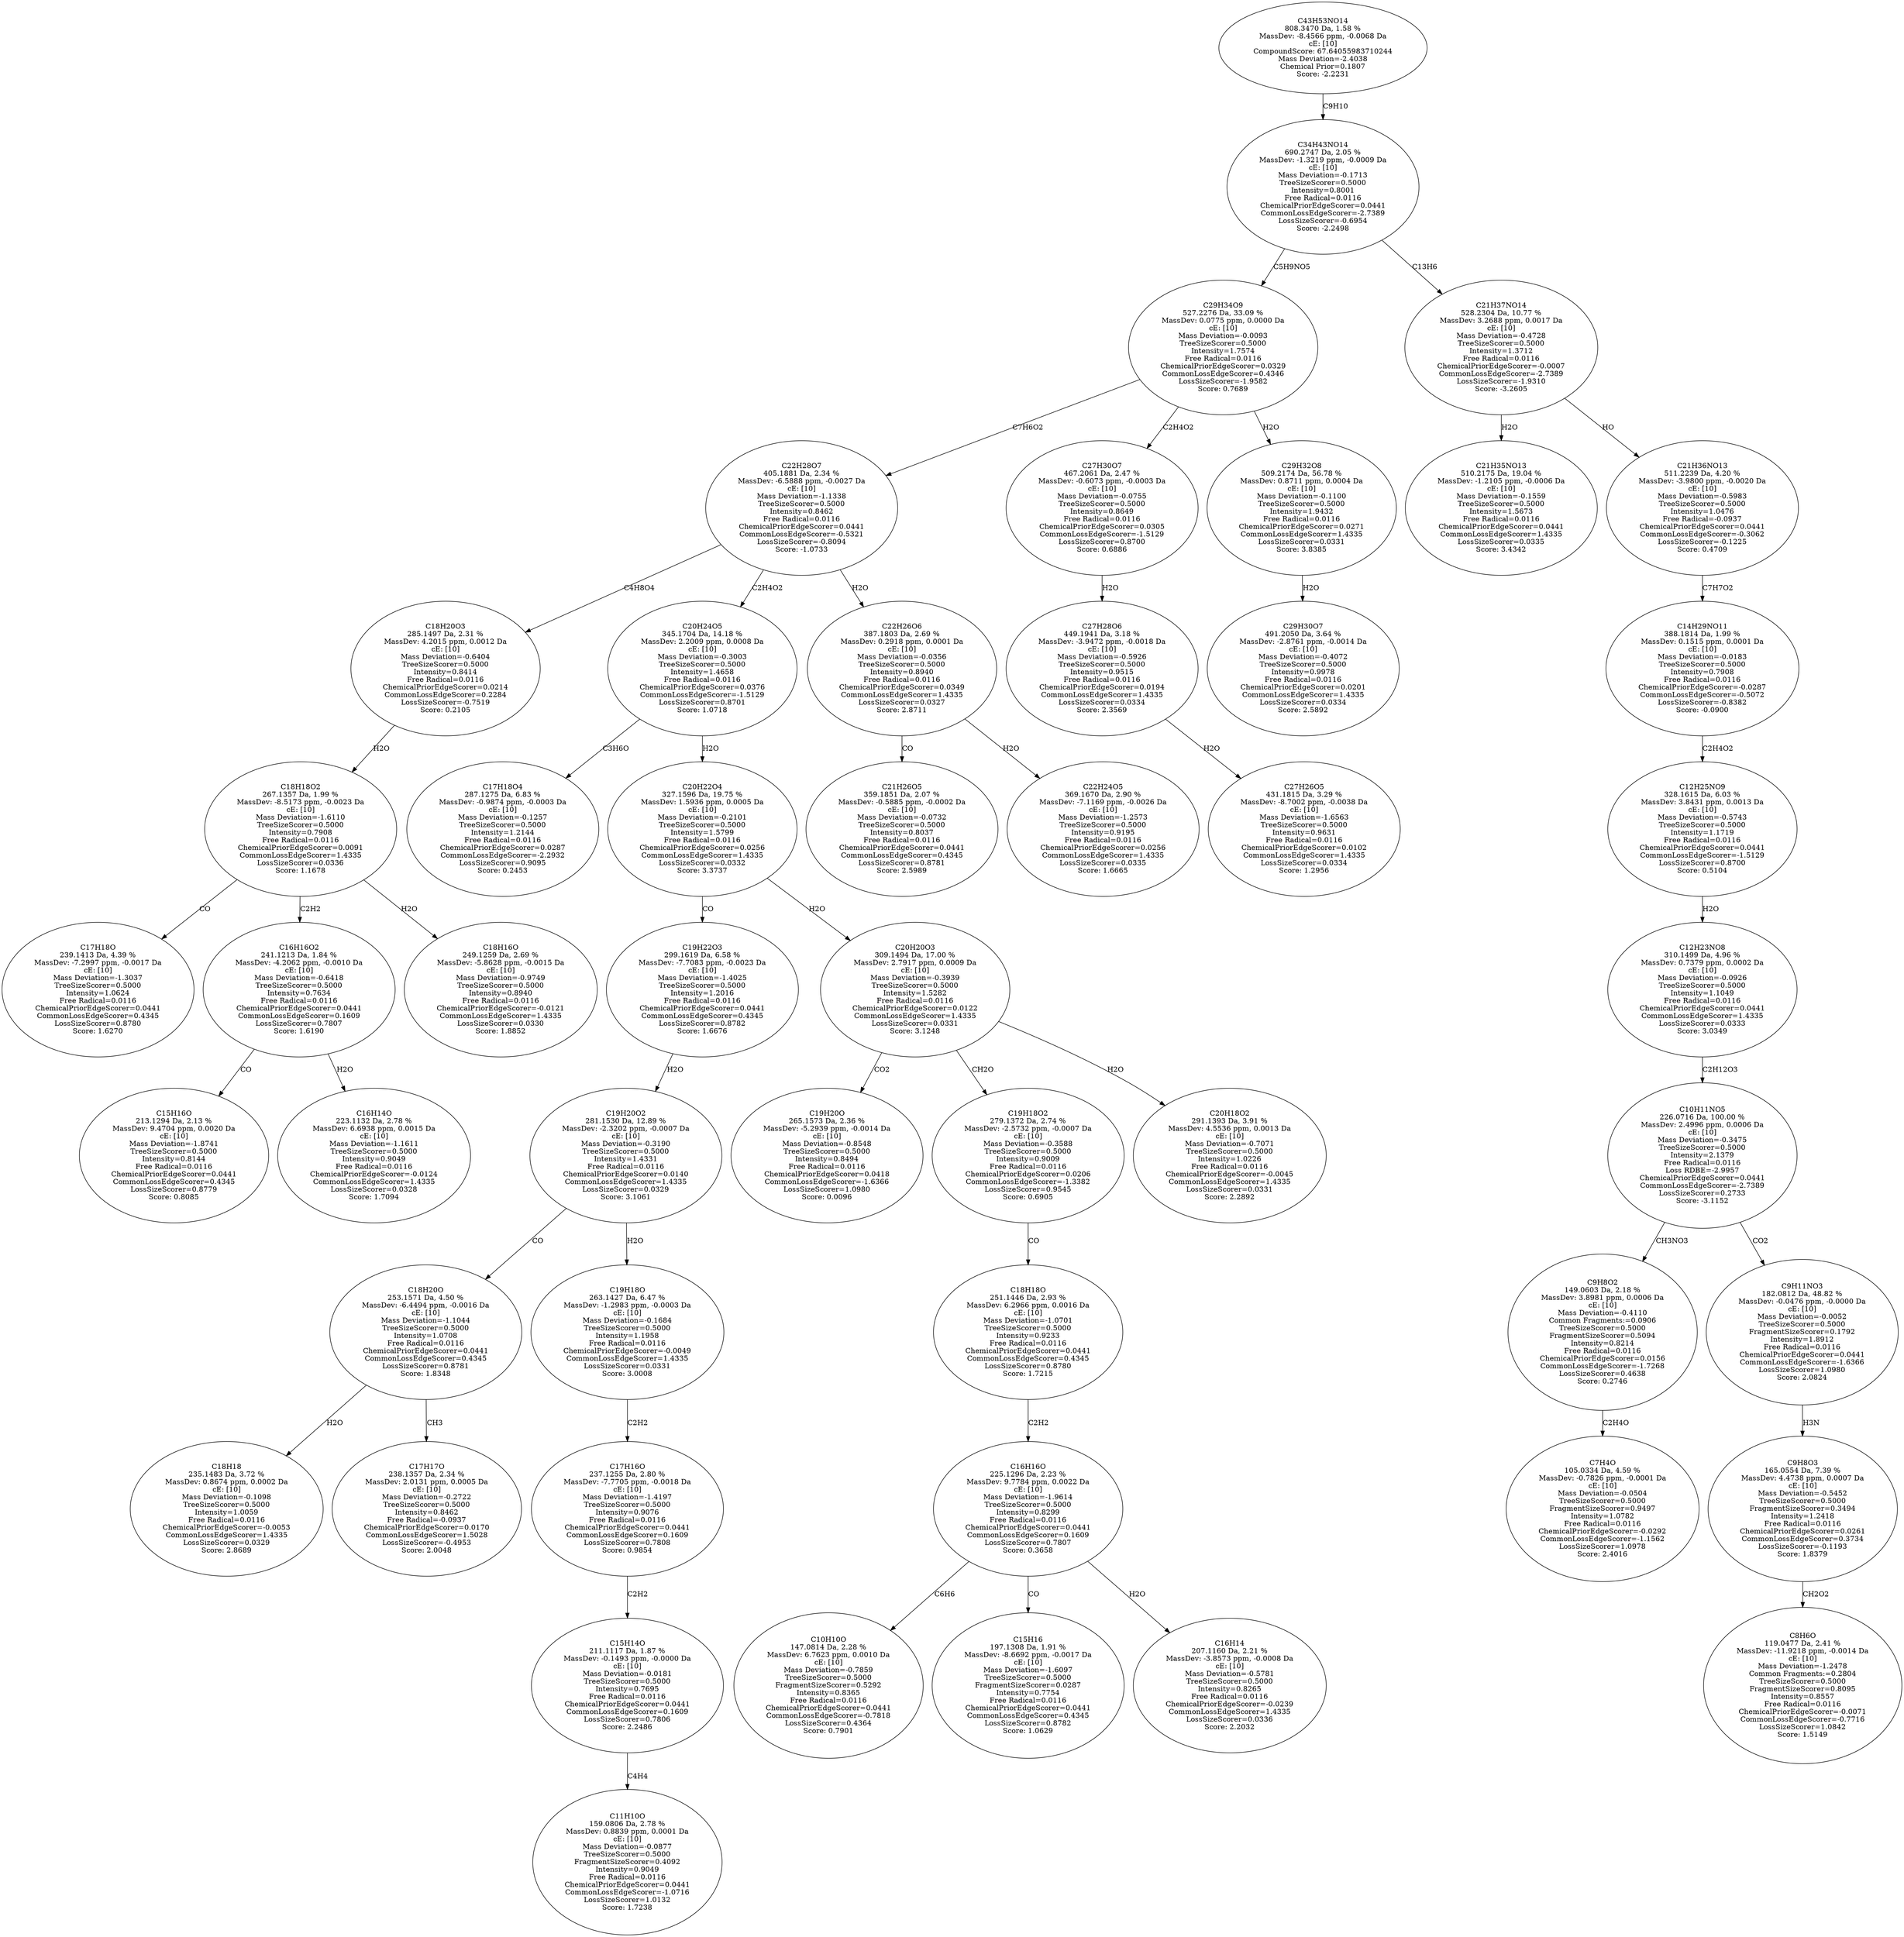 strict digraph {
v1 [label="C17H18O\n239.1413 Da, 4.39 %\nMassDev: -7.2997 ppm, -0.0017 Da\ncE: [10]\nMass Deviation=-1.3037\nTreeSizeScorer=0.5000\nIntensity=1.0624\nFree Radical=0.0116\nChemicalPriorEdgeScorer=0.0441\nCommonLossEdgeScorer=0.4345\nLossSizeScorer=0.8780\nScore: 1.6270"];
v2 [label="C15H16O\n213.1294 Da, 2.13 %\nMassDev: 9.4704 ppm, 0.0020 Da\ncE: [10]\nMass Deviation=-1.8741\nTreeSizeScorer=0.5000\nIntensity=0.8144\nFree Radical=0.0116\nChemicalPriorEdgeScorer=0.0441\nCommonLossEdgeScorer=0.4345\nLossSizeScorer=0.8779\nScore: 0.8085"];
v3 [label="C16H14O\n223.1132 Da, 2.78 %\nMassDev: 6.6938 ppm, 0.0015 Da\ncE: [10]\nMass Deviation=-1.1611\nTreeSizeScorer=0.5000\nIntensity=0.9049\nFree Radical=0.0116\nChemicalPriorEdgeScorer=-0.0124\nCommonLossEdgeScorer=1.4335\nLossSizeScorer=0.0328\nScore: 1.7094"];
v4 [label="C16H16O2\n241.1213 Da, 1.84 %\nMassDev: -4.2062 ppm, -0.0010 Da\ncE: [10]\nMass Deviation=-0.6418\nTreeSizeScorer=0.5000\nIntensity=0.7634\nFree Radical=0.0116\nChemicalPriorEdgeScorer=0.0441\nCommonLossEdgeScorer=0.1609\nLossSizeScorer=0.7807\nScore: 1.6190"];
v5 [label="C18H16O\n249.1259 Da, 2.69 %\nMassDev: -5.8628 ppm, -0.0015 Da\ncE: [10]\nMass Deviation=-0.9749\nTreeSizeScorer=0.5000\nIntensity=0.8940\nFree Radical=0.0116\nChemicalPriorEdgeScorer=-0.0121\nCommonLossEdgeScorer=1.4335\nLossSizeScorer=0.0330\nScore: 1.8852"];
v6 [label="C18H18O2\n267.1357 Da, 1.99 %\nMassDev: -8.5173 ppm, -0.0023 Da\ncE: [10]\nMass Deviation=-1.6110\nTreeSizeScorer=0.5000\nIntensity=0.7908\nFree Radical=0.0116\nChemicalPriorEdgeScorer=0.0091\nCommonLossEdgeScorer=1.4335\nLossSizeScorer=0.0336\nScore: 1.1678"];
v7 [label="C18H20O3\n285.1497 Da, 2.31 %\nMassDev: 4.2015 ppm, 0.0012 Da\ncE: [10]\nMass Deviation=-0.6404\nTreeSizeScorer=0.5000\nIntensity=0.8414\nFree Radical=0.0116\nChemicalPriorEdgeScorer=0.0214\nCommonLossEdgeScorer=0.2284\nLossSizeScorer=-0.7519\nScore: 0.2105"];
v8 [label="C17H18O4\n287.1275 Da, 6.83 %\nMassDev: -0.9874 ppm, -0.0003 Da\ncE: [10]\nMass Deviation=-0.1257\nTreeSizeScorer=0.5000\nIntensity=1.2144\nFree Radical=0.0116\nChemicalPriorEdgeScorer=0.0287\nCommonLossEdgeScorer=-2.2932\nLossSizeScorer=0.9095\nScore: 0.2453"];
v9 [label="C18H18\n235.1483 Da, 3.72 %\nMassDev: 0.8674 ppm, 0.0002 Da\ncE: [10]\nMass Deviation=-0.1098\nTreeSizeScorer=0.5000\nIntensity=1.0059\nFree Radical=0.0116\nChemicalPriorEdgeScorer=-0.0053\nCommonLossEdgeScorer=1.4335\nLossSizeScorer=0.0329\nScore: 2.8689"];
v10 [label="C17H17O\n238.1357 Da, 2.34 %\nMassDev: 2.0131 ppm, 0.0005 Da\ncE: [10]\nMass Deviation=-0.2722\nTreeSizeScorer=0.5000\nIntensity=0.8462\nFree Radical=-0.0937\nChemicalPriorEdgeScorer=0.0170\nCommonLossEdgeScorer=1.5028\nLossSizeScorer=-0.4953\nScore: 2.0048"];
v11 [label="C18H20O\n253.1571 Da, 4.50 %\nMassDev: -6.4494 ppm, -0.0016 Da\ncE: [10]\nMass Deviation=-1.1044\nTreeSizeScorer=0.5000\nIntensity=1.0708\nFree Radical=0.0116\nChemicalPriorEdgeScorer=0.0441\nCommonLossEdgeScorer=0.4345\nLossSizeScorer=0.8781\nScore: 1.8348"];
v12 [label="C11H10O\n159.0806 Da, 2.78 %\nMassDev: 0.8839 ppm, 0.0001 Da\ncE: [10]\nMass Deviation=-0.0877\nTreeSizeScorer=0.5000\nFragmentSizeScorer=0.4092\nIntensity=0.9049\nFree Radical=0.0116\nChemicalPriorEdgeScorer=0.0441\nCommonLossEdgeScorer=-1.0716\nLossSizeScorer=1.0132\nScore: 1.7238"];
v13 [label="C15H14O\n211.1117 Da, 1.87 %\nMassDev: -0.1493 ppm, -0.0000 Da\ncE: [10]\nMass Deviation=-0.0181\nTreeSizeScorer=0.5000\nIntensity=0.7695\nFree Radical=0.0116\nChemicalPriorEdgeScorer=0.0441\nCommonLossEdgeScorer=0.1609\nLossSizeScorer=0.7806\nScore: 2.2486"];
v14 [label="C17H16O\n237.1255 Da, 2.80 %\nMassDev: -7.7705 ppm, -0.0018 Da\ncE: [10]\nMass Deviation=-1.4197\nTreeSizeScorer=0.5000\nIntensity=0.9076\nFree Radical=0.0116\nChemicalPriorEdgeScorer=0.0441\nCommonLossEdgeScorer=0.1609\nLossSizeScorer=0.7808\nScore: 0.9854"];
v15 [label="C19H18O\n263.1427 Da, 6.47 %\nMassDev: -1.2983 ppm, -0.0003 Da\ncE: [10]\nMass Deviation=-0.1684\nTreeSizeScorer=0.5000\nIntensity=1.1958\nFree Radical=0.0116\nChemicalPriorEdgeScorer=-0.0049\nCommonLossEdgeScorer=1.4335\nLossSizeScorer=0.0331\nScore: 3.0008"];
v16 [label="C19H20O2\n281.1530 Da, 12.89 %\nMassDev: -2.3202 ppm, -0.0007 Da\ncE: [10]\nMass Deviation=-0.3190\nTreeSizeScorer=0.5000\nIntensity=1.4331\nFree Radical=0.0116\nChemicalPriorEdgeScorer=0.0140\nCommonLossEdgeScorer=1.4335\nLossSizeScorer=0.0329\nScore: 3.1061"];
v17 [label="C19H22O3\n299.1619 Da, 6.58 %\nMassDev: -7.7083 ppm, -0.0023 Da\ncE: [10]\nMass Deviation=-1.4025\nTreeSizeScorer=0.5000\nIntensity=1.2016\nFree Radical=0.0116\nChemicalPriorEdgeScorer=0.0441\nCommonLossEdgeScorer=0.4345\nLossSizeScorer=0.8782\nScore: 1.6676"];
v18 [label="C19H20O\n265.1573 Da, 2.36 %\nMassDev: -5.2939 ppm, -0.0014 Da\ncE: [10]\nMass Deviation=-0.8548\nTreeSizeScorer=0.5000\nIntensity=0.8494\nFree Radical=0.0116\nChemicalPriorEdgeScorer=0.0418\nCommonLossEdgeScorer=-1.6366\nLossSizeScorer=1.0980\nScore: 0.0096"];
v19 [label="C10H10O\n147.0814 Da, 2.28 %\nMassDev: 6.7623 ppm, 0.0010 Da\ncE: [10]\nMass Deviation=-0.7859\nTreeSizeScorer=0.5000\nFragmentSizeScorer=0.5292\nIntensity=0.8365\nFree Radical=0.0116\nChemicalPriorEdgeScorer=0.0441\nCommonLossEdgeScorer=-0.7818\nLossSizeScorer=0.4364\nScore: 0.7901"];
v20 [label="C15H16\n197.1308 Da, 1.91 %\nMassDev: -8.6692 ppm, -0.0017 Da\ncE: [10]\nMass Deviation=-1.6097\nTreeSizeScorer=0.5000\nFragmentSizeScorer=0.0287\nIntensity=0.7754\nFree Radical=0.0116\nChemicalPriorEdgeScorer=0.0441\nCommonLossEdgeScorer=0.4345\nLossSizeScorer=0.8782\nScore: 1.0629"];
v21 [label="C16H14\n207.1160 Da, 2.21 %\nMassDev: -3.8573 ppm, -0.0008 Da\ncE: [10]\nMass Deviation=-0.5781\nTreeSizeScorer=0.5000\nIntensity=0.8265\nFree Radical=0.0116\nChemicalPriorEdgeScorer=-0.0239\nCommonLossEdgeScorer=1.4335\nLossSizeScorer=0.0336\nScore: 2.2032"];
v22 [label="C16H16O\n225.1296 Da, 2.23 %\nMassDev: 9.7784 ppm, 0.0022 Da\ncE: [10]\nMass Deviation=-1.9614\nTreeSizeScorer=0.5000\nIntensity=0.8299\nFree Radical=0.0116\nChemicalPriorEdgeScorer=0.0441\nCommonLossEdgeScorer=0.1609\nLossSizeScorer=0.7807\nScore: 0.3658"];
v23 [label="C18H18O\n251.1446 Da, 2.93 %\nMassDev: 6.2966 ppm, 0.0016 Da\ncE: [10]\nMass Deviation=-1.0701\nTreeSizeScorer=0.5000\nIntensity=0.9233\nFree Radical=0.0116\nChemicalPriorEdgeScorer=0.0441\nCommonLossEdgeScorer=0.4345\nLossSizeScorer=0.8780\nScore: 1.7215"];
v24 [label="C19H18O2\n279.1372 Da, 2.74 %\nMassDev: -2.5732 ppm, -0.0007 Da\ncE: [10]\nMass Deviation=-0.3588\nTreeSizeScorer=0.5000\nIntensity=0.9009\nFree Radical=0.0116\nChemicalPriorEdgeScorer=0.0206\nCommonLossEdgeScorer=-1.3382\nLossSizeScorer=0.9545\nScore: 0.6905"];
v25 [label="C20H18O2\n291.1393 Da, 3.91 %\nMassDev: 4.5536 ppm, 0.0013 Da\ncE: [10]\nMass Deviation=-0.7071\nTreeSizeScorer=0.5000\nIntensity=1.0226\nFree Radical=0.0116\nChemicalPriorEdgeScorer=-0.0045\nCommonLossEdgeScorer=1.4335\nLossSizeScorer=0.0331\nScore: 2.2892"];
v26 [label="C20H20O3\n309.1494 Da, 17.00 %\nMassDev: 2.7917 ppm, 0.0009 Da\ncE: [10]\nMass Deviation=-0.3939\nTreeSizeScorer=0.5000\nIntensity=1.5282\nFree Radical=0.0116\nChemicalPriorEdgeScorer=0.0122\nCommonLossEdgeScorer=1.4335\nLossSizeScorer=0.0331\nScore: 3.1248"];
v27 [label="C20H22O4\n327.1596 Da, 19.75 %\nMassDev: 1.5936 ppm, 0.0005 Da\ncE: [10]\nMass Deviation=-0.2101\nTreeSizeScorer=0.5000\nIntensity=1.5799\nFree Radical=0.0116\nChemicalPriorEdgeScorer=0.0256\nCommonLossEdgeScorer=1.4335\nLossSizeScorer=0.0332\nScore: 3.3737"];
v28 [label="C20H24O5\n345.1704 Da, 14.18 %\nMassDev: 2.2009 ppm, 0.0008 Da\ncE: [10]\nMass Deviation=-0.3003\nTreeSizeScorer=0.5000\nIntensity=1.4658\nFree Radical=0.0116\nChemicalPriorEdgeScorer=0.0376\nCommonLossEdgeScorer=-1.5129\nLossSizeScorer=0.8701\nScore: 1.0718"];
v29 [label="C21H26O5\n359.1851 Da, 2.07 %\nMassDev: -0.5885 ppm, -0.0002 Da\ncE: [10]\nMass Deviation=-0.0732\nTreeSizeScorer=0.5000\nIntensity=0.8037\nFree Radical=0.0116\nChemicalPriorEdgeScorer=0.0441\nCommonLossEdgeScorer=0.4345\nLossSizeScorer=0.8781\nScore: 2.5989"];
v30 [label="C22H24O5\n369.1670 Da, 2.90 %\nMassDev: -7.1169 ppm, -0.0026 Da\ncE: [10]\nMass Deviation=-1.2573\nTreeSizeScorer=0.5000\nIntensity=0.9195\nFree Radical=0.0116\nChemicalPriorEdgeScorer=0.0256\nCommonLossEdgeScorer=1.4335\nLossSizeScorer=0.0335\nScore: 1.6665"];
v31 [label="C22H26O6\n387.1803 Da, 2.69 %\nMassDev: 0.2918 ppm, 0.0001 Da\ncE: [10]\nMass Deviation=-0.0356\nTreeSizeScorer=0.5000\nIntensity=0.8940\nFree Radical=0.0116\nChemicalPriorEdgeScorer=0.0349\nCommonLossEdgeScorer=1.4335\nLossSizeScorer=0.0327\nScore: 2.8711"];
v32 [label="C22H28O7\n405.1881 Da, 2.34 %\nMassDev: -6.5888 ppm, -0.0027 Da\ncE: [10]\nMass Deviation=-1.1338\nTreeSizeScorer=0.5000\nIntensity=0.8462\nFree Radical=0.0116\nChemicalPriorEdgeScorer=0.0441\nCommonLossEdgeScorer=-0.5321\nLossSizeScorer=-0.8094\nScore: -1.0733"];
v33 [label="C27H26O5\n431.1815 Da, 3.29 %\nMassDev: -8.7002 ppm, -0.0038 Da\ncE: [10]\nMass Deviation=-1.6563\nTreeSizeScorer=0.5000\nIntensity=0.9631\nFree Radical=0.0116\nChemicalPriorEdgeScorer=0.0102\nCommonLossEdgeScorer=1.4335\nLossSizeScorer=0.0334\nScore: 1.2956"];
v34 [label="C27H28O6\n449.1941 Da, 3.18 %\nMassDev: -3.9472 ppm, -0.0018 Da\ncE: [10]\nMass Deviation=-0.5926\nTreeSizeScorer=0.5000\nIntensity=0.9515\nFree Radical=0.0116\nChemicalPriorEdgeScorer=0.0194\nCommonLossEdgeScorer=1.4335\nLossSizeScorer=0.0334\nScore: 2.3569"];
v35 [label="C27H30O7\n467.2061 Da, 2.47 %\nMassDev: -0.6073 ppm, -0.0003 Da\ncE: [10]\nMass Deviation=-0.0755\nTreeSizeScorer=0.5000\nIntensity=0.8649\nFree Radical=0.0116\nChemicalPriorEdgeScorer=0.0305\nCommonLossEdgeScorer=-1.5129\nLossSizeScorer=0.8700\nScore: 0.6886"];
v36 [label="C29H30O7\n491.2050 Da, 3.64 %\nMassDev: -2.8761 ppm, -0.0014 Da\ncE: [10]\nMass Deviation=-0.4072\nTreeSizeScorer=0.5000\nIntensity=0.9978\nFree Radical=0.0116\nChemicalPriorEdgeScorer=0.0201\nCommonLossEdgeScorer=1.4335\nLossSizeScorer=0.0334\nScore: 2.5892"];
v37 [label="C29H32O8\n509.2174 Da, 56.78 %\nMassDev: 0.8711 ppm, 0.0004 Da\ncE: [10]\nMass Deviation=-0.1100\nTreeSizeScorer=0.5000\nIntensity=1.9432\nFree Radical=0.0116\nChemicalPriorEdgeScorer=0.0271\nCommonLossEdgeScorer=1.4335\nLossSizeScorer=0.0331\nScore: 3.8385"];
v38 [label="C29H34O9\n527.2276 Da, 33.09 %\nMassDev: 0.0775 ppm, 0.0000 Da\ncE: [10]\nMass Deviation=-0.0093\nTreeSizeScorer=0.5000\nIntensity=1.7574\nFree Radical=0.0116\nChemicalPriorEdgeScorer=0.0329\nCommonLossEdgeScorer=0.4346\nLossSizeScorer=-1.9582\nScore: 0.7689"];
v39 [label="C21H35NO13\n510.2175 Da, 19.04 %\nMassDev: -1.2105 ppm, -0.0006 Da\ncE: [10]\nMass Deviation=-0.1559\nTreeSizeScorer=0.5000\nIntensity=1.5673\nFree Radical=0.0116\nChemicalPriorEdgeScorer=0.0441\nCommonLossEdgeScorer=1.4335\nLossSizeScorer=0.0335\nScore: 3.4342"];
v40 [label="C7H4O\n105.0334 Da, 4.59 %\nMassDev: -0.7826 ppm, -0.0001 Da\ncE: [10]\nMass Deviation=-0.0504\nTreeSizeScorer=0.5000\nFragmentSizeScorer=0.9497\nIntensity=1.0782\nFree Radical=0.0116\nChemicalPriorEdgeScorer=-0.0292\nCommonLossEdgeScorer=-1.1562\nLossSizeScorer=1.0978\nScore: 2.4016"];
v41 [label="C9H8O2\n149.0603 Da, 2.18 %\nMassDev: 3.8981 ppm, 0.0006 Da\ncE: [10]\nMass Deviation=-0.4110\nCommon Fragments:=0.0906\nTreeSizeScorer=0.5000\nFragmentSizeScorer=0.5094\nIntensity=0.8214\nFree Radical=0.0116\nChemicalPriorEdgeScorer=0.0156\nCommonLossEdgeScorer=-1.7268\nLossSizeScorer=0.4638\nScore: 0.2746"];
v42 [label="C8H6O\n119.0477 Da, 2.41 %\nMassDev: -11.9218 ppm, -0.0014 Da\ncE: [10]\nMass Deviation=-1.2478\nCommon Fragments:=0.2804\nTreeSizeScorer=0.5000\nFragmentSizeScorer=0.8095\nIntensity=0.8557\nFree Radical=0.0116\nChemicalPriorEdgeScorer=-0.0071\nCommonLossEdgeScorer=-0.7716\nLossSizeScorer=1.0842\nScore: 1.5149"];
v43 [label="C9H8O3\n165.0554 Da, 7.39 %\nMassDev: 4.4738 ppm, 0.0007 Da\ncE: [10]\nMass Deviation=-0.5452\nTreeSizeScorer=0.5000\nFragmentSizeScorer=0.3494\nIntensity=1.2418\nFree Radical=0.0116\nChemicalPriorEdgeScorer=0.0261\nCommonLossEdgeScorer=0.3734\nLossSizeScorer=-0.1193\nScore: 1.8379"];
v44 [label="C9H11NO3\n182.0812 Da, 48.82 %\nMassDev: -0.0476 ppm, -0.0000 Da\ncE: [10]\nMass Deviation=-0.0052\nTreeSizeScorer=0.5000\nFragmentSizeScorer=0.1792\nIntensity=1.8912\nFree Radical=0.0116\nChemicalPriorEdgeScorer=0.0441\nCommonLossEdgeScorer=-1.6366\nLossSizeScorer=1.0980\nScore: 2.0824"];
v45 [label="C10H11NO5\n226.0716 Da, 100.00 %\nMassDev: 2.4996 ppm, 0.0006 Da\ncE: [10]\nMass Deviation=-0.3475\nTreeSizeScorer=0.5000\nIntensity=2.1379\nFree Radical=0.0116\nLoss RDBE=-2.9957\nChemicalPriorEdgeScorer=0.0441\nCommonLossEdgeScorer=-2.7389\nLossSizeScorer=0.2733\nScore: -3.1152"];
v46 [label="C12H23NO8\n310.1499 Da, 4.96 %\nMassDev: 0.7379 ppm, 0.0002 Da\ncE: [10]\nMass Deviation=-0.0926\nTreeSizeScorer=0.5000\nIntensity=1.1049\nFree Radical=0.0116\nChemicalPriorEdgeScorer=0.0441\nCommonLossEdgeScorer=1.4335\nLossSizeScorer=0.0333\nScore: 3.0349"];
v47 [label="C12H25NO9\n328.1615 Da, 6.03 %\nMassDev: 3.8431 ppm, 0.0013 Da\ncE: [10]\nMass Deviation=-0.5743\nTreeSizeScorer=0.5000\nIntensity=1.1719\nFree Radical=0.0116\nChemicalPriorEdgeScorer=0.0441\nCommonLossEdgeScorer=-1.5129\nLossSizeScorer=0.8700\nScore: 0.5104"];
v48 [label="C14H29NO11\n388.1814 Da, 1.99 %\nMassDev: 0.1515 ppm, 0.0001 Da\ncE: [10]\nMass Deviation=-0.0183\nTreeSizeScorer=0.5000\nIntensity=0.7908\nFree Radical=0.0116\nChemicalPriorEdgeScorer=-0.0287\nCommonLossEdgeScorer=-0.5072\nLossSizeScorer=-0.8382\nScore: -0.0900"];
v49 [label="C21H36NO13\n511.2239 Da, 4.20 %\nMassDev: -3.9800 ppm, -0.0020 Da\ncE: [10]\nMass Deviation=-0.5983\nTreeSizeScorer=0.5000\nIntensity=1.0476\nFree Radical=-0.0937\nChemicalPriorEdgeScorer=0.0441\nCommonLossEdgeScorer=-0.3062\nLossSizeScorer=-0.1225\nScore: 0.4709"];
v50 [label="C21H37NO14\n528.2304 Da, 10.77 %\nMassDev: 3.2688 ppm, 0.0017 Da\ncE: [10]\nMass Deviation=-0.4728\nTreeSizeScorer=0.5000\nIntensity=1.3712\nFree Radical=0.0116\nChemicalPriorEdgeScorer=-0.0007\nCommonLossEdgeScorer=-2.7389\nLossSizeScorer=-1.9310\nScore: -3.2605"];
v51 [label="C34H43NO14\n690.2747 Da, 2.05 %\nMassDev: -1.3219 ppm, -0.0009 Da\ncE: [10]\nMass Deviation=-0.1713\nTreeSizeScorer=0.5000\nIntensity=0.8001\nFree Radical=0.0116\nChemicalPriorEdgeScorer=0.0441\nCommonLossEdgeScorer=-2.7389\nLossSizeScorer=-0.6954\nScore: -2.2498"];
v52 [label="C43H53NO14\n808.3470 Da, 1.58 %\nMassDev: -8.4566 ppm, -0.0068 Da\ncE: [10]\nCompoundScore: 67.64055983710244\nMass Deviation=-2.4038\nChemical Prior=0.1807\nScore: -2.2231"];
v6 -> v1 [label="CO"];
v4 -> v2 [label="CO"];
v4 -> v3 [label="H2O"];
v6 -> v4 [label="C2H2"];
v6 -> v5 [label="H2O"];
v7 -> v6 [label="H2O"];
v32 -> v7 [label="C4H8O4"];
v28 -> v8 [label="C3H6O"];
v11 -> v9 [label="H2O"];
v11 -> v10 [label="CH3"];
v16 -> v11 [label="CO"];
v13 -> v12 [label="C4H4"];
v14 -> v13 [label="C2H2"];
v15 -> v14 [label="C2H2"];
v16 -> v15 [label="H2O"];
v17 -> v16 [label="H2O"];
v27 -> v17 [label="CO"];
v26 -> v18 [label="CO2"];
v22 -> v19 [label="C6H6"];
v22 -> v20 [label="CO"];
v22 -> v21 [label="H2O"];
v23 -> v22 [label="C2H2"];
v24 -> v23 [label="CO"];
v26 -> v24 [label="CH2O"];
v26 -> v25 [label="H2O"];
v27 -> v26 [label="H2O"];
v28 -> v27 [label="H2O"];
v32 -> v28 [label="C2H4O2"];
v31 -> v29 [label="CO"];
v31 -> v30 [label="H2O"];
v32 -> v31 [label="H2O"];
v38 -> v32 [label="C7H6O2"];
v34 -> v33 [label="H2O"];
v35 -> v34 [label="H2O"];
v38 -> v35 [label="C2H4O2"];
v37 -> v36 [label="H2O"];
v38 -> v37 [label="H2O"];
v51 -> v38 [label="C5H9NO5"];
v50 -> v39 [label="H2O"];
v41 -> v40 [label="C2H4O"];
v45 -> v41 [label="CH3NO3"];
v43 -> v42 [label="CH2O2"];
v44 -> v43 [label="H3N"];
v45 -> v44 [label="CO2"];
v46 -> v45 [label="C2H12O3"];
v47 -> v46 [label="H2O"];
v48 -> v47 [label="C2H4O2"];
v49 -> v48 [label="C7H7O2"];
v50 -> v49 [label="HO"];
v51 -> v50 [label="C13H6"];
v52 -> v51 [label="C9H10"];
}